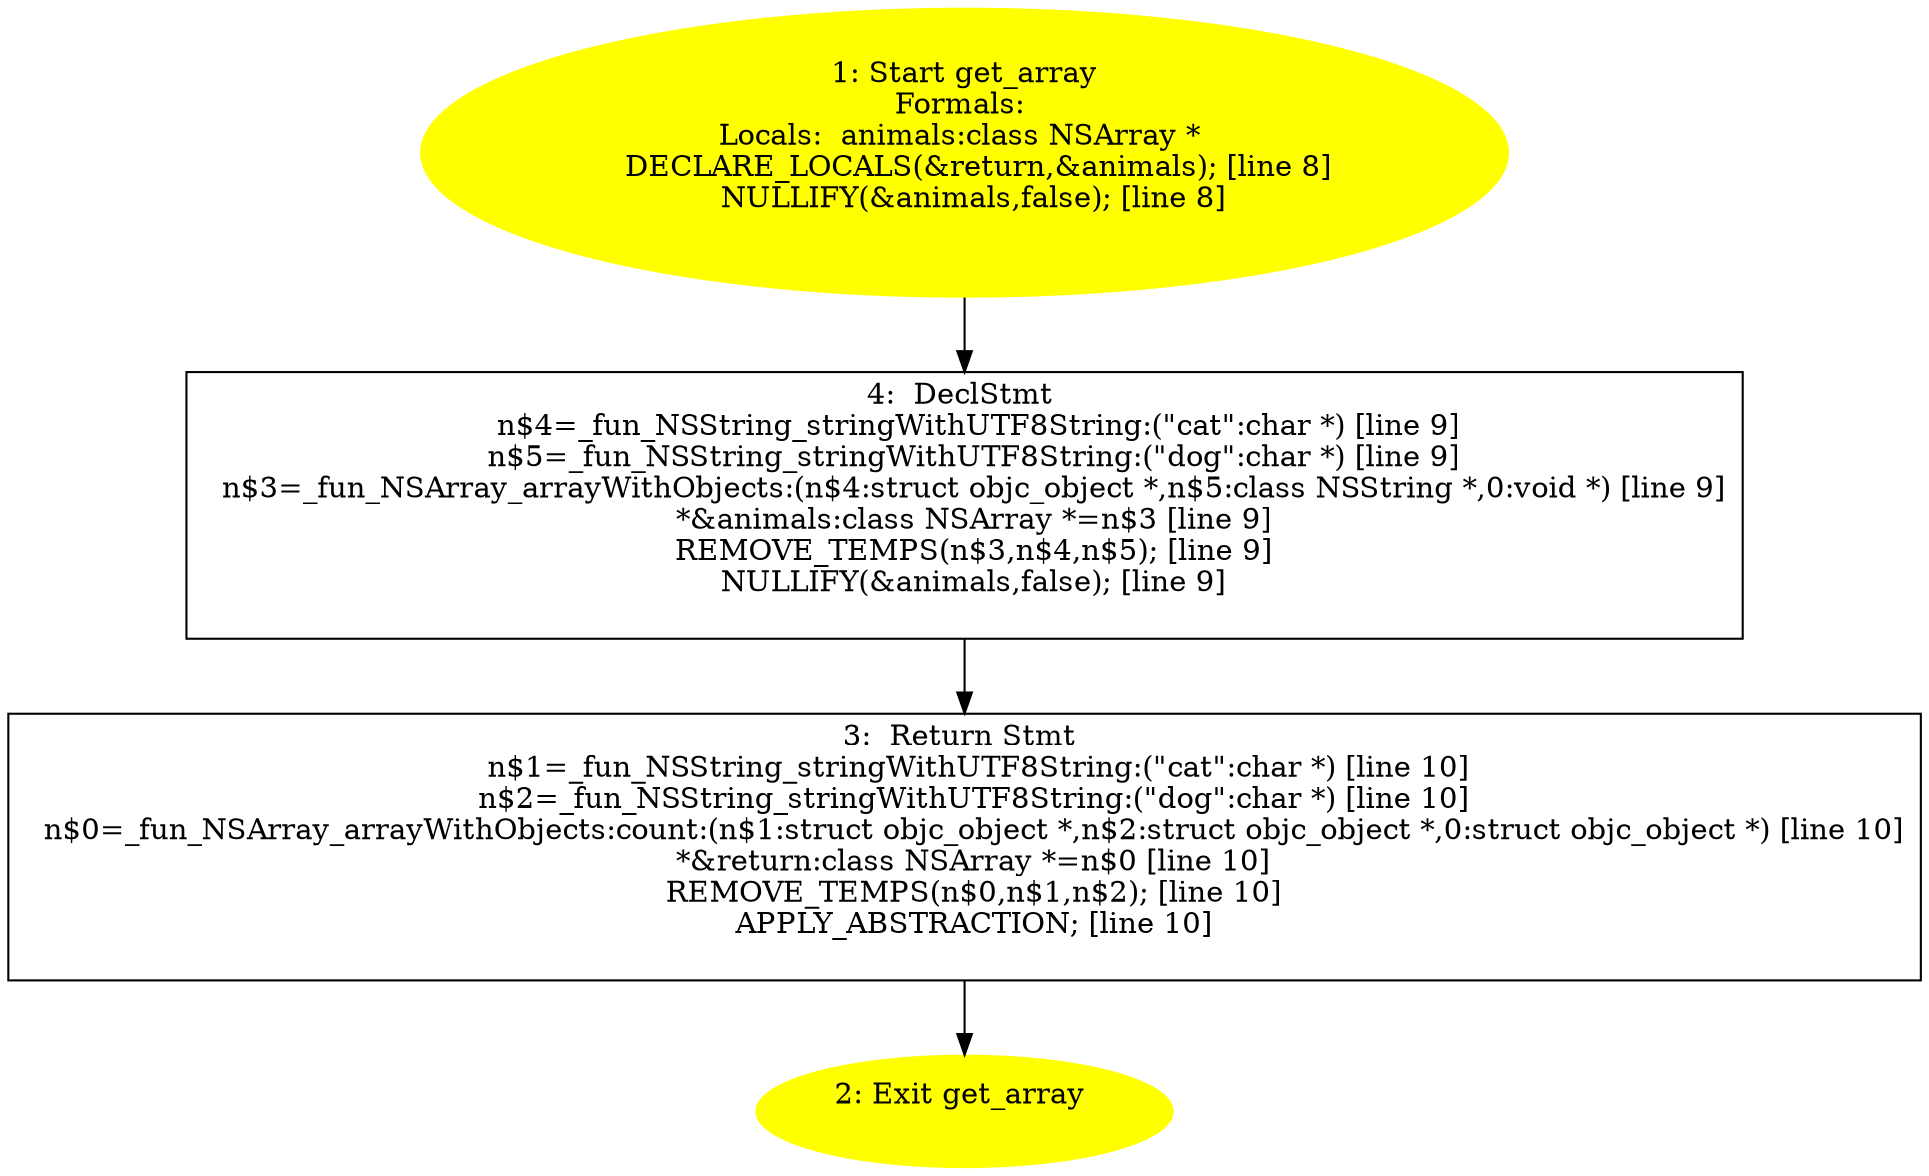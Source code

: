 digraph iCFG {
4 [label="4:  DeclStmt \n   n$4=_fun_NSString_stringWithUTF8String:(\"cat\":char *) [line 9]\n  n$5=_fun_NSString_stringWithUTF8String:(\"dog\":char *) [line 9]\n  n$3=_fun_NSArray_arrayWithObjects:(n$4:struct objc_object *,n$5:class NSString *,0:void *) [line 9]\n  *&animals:class NSArray *=n$3 [line 9]\n  REMOVE_TEMPS(n$3,n$4,n$5); [line 9]\n  NULLIFY(&animals,false); [line 9]\n " shape="box"]
	

	 4 -> 3 ;
3 [label="3:  Return Stmt \n   n$1=_fun_NSString_stringWithUTF8String:(\"cat\":char *) [line 10]\n  n$2=_fun_NSString_stringWithUTF8String:(\"dog\":char *) [line 10]\n  n$0=_fun_NSArray_arrayWithObjects:count:(n$1:struct objc_object *,n$2:struct objc_object *,0:struct objc_object *) [line 10]\n  *&return:class NSArray *=n$0 [line 10]\n  REMOVE_TEMPS(n$0,n$1,n$2); [line 10]\n  APPLY_ABSTRACTION; [line 10]\n " shape="box"]
	

	 3 -> 2 ;
2 [label="2: Exit get_array \n  " color=yellow style=filled]
	

1 [label="1: Start get_array\nFormals: \nLocals:  animals:class NSArray * \n   DECLARE_LOCALS(&return,&animals); [line 8]\n  NULLIFY(&animals,false); [line 8]\n " color=yellow style=filled]
	

	 1 -> 4 ;
}
